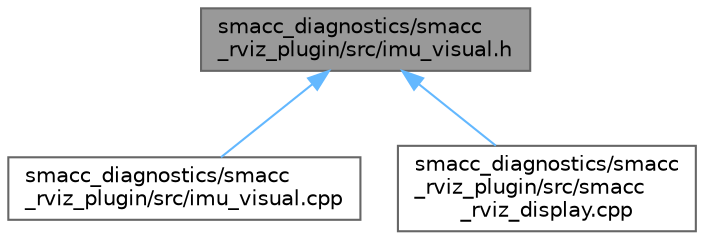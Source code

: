 digraph "smacc_diagnostics/smacc_rviz_plugin/src/imu_visual.h"
{
 // LATEX_PDF_SIZE
  bgcolor="transparent";
  edge [fontname=Helvetica,fontsize=10,labelfontname=Helvetica,labelfontsize=10];
  node [fontname=Helvetica,fontsize=10,shape=box,height=0.2,width=0.4];
  Node1 [label="smacc_diagnostics/smacc\l_rviz_plugin/src/imu_visual.h",height=0.2,width=0.4,color="gray40", fillcolor="grey60", style="filled", fontcolor="black",tooltip=" "];
  Node1 -> Node2 [dir="back",color="steelblue1",style="solid"];
  Node2 [label="smacc_diagnostics/smacc\l_rviz_plugin/src/imu_visual.cpp",height=0.2,width=0.4,color="grey40", fillcolor="white", style="filled",URL="$imu__visual_8cpp.html",tooltip=" "];
  Node1 -> Node3 [dir="back",color="steelblue1",style="solid"];
  Node3 [label="smacc_diagnostics/smacc\l_rviz_plugin/src/smacc\l_rviz_display.cpp",height=0.2,width=0.4,color="grey40", fillcolor="white", style="filled",URL="$smacc__rviz__display_8cpp.html",tooltip=" "];
}

